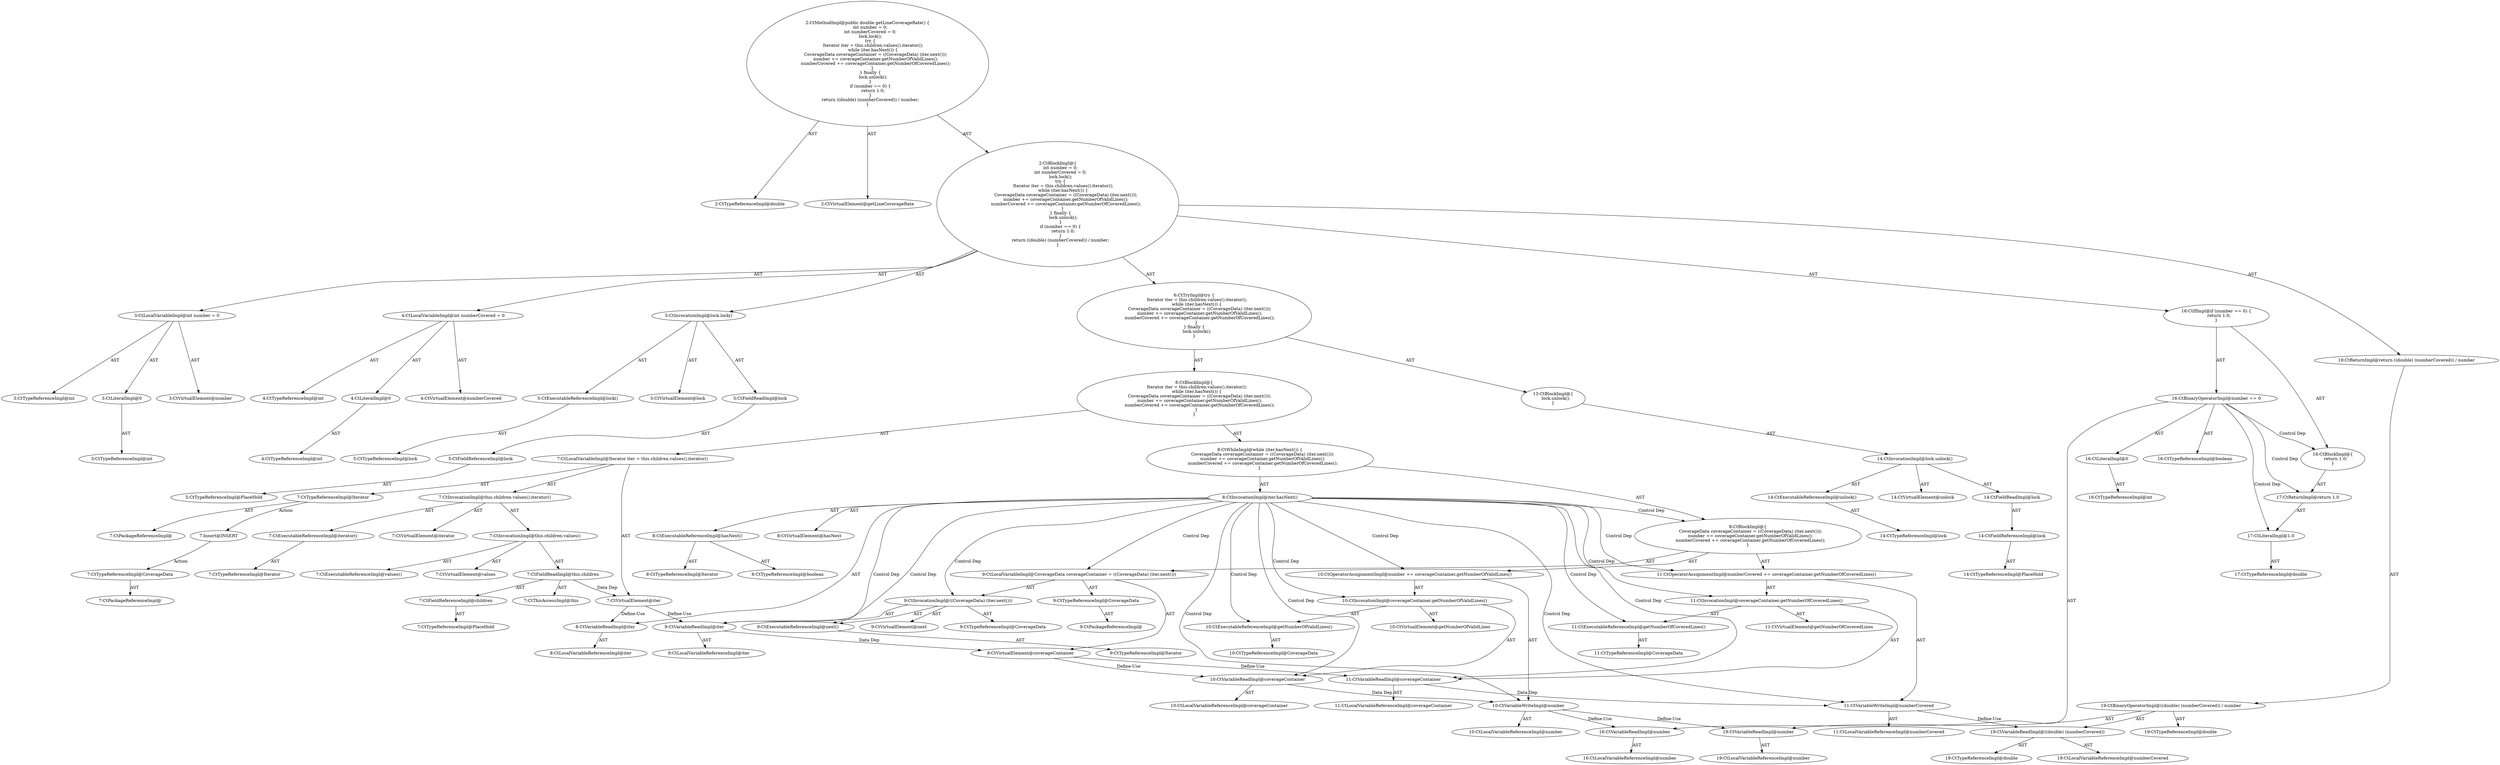 digraph "getLineCoverageRate#?" {
0 [label="2:CtTypeReferenceImpl@double" shape=ellipse]
1 [label="2:CtVirtualElement@getLineCoverageRate" shape=ellipse]
2 [label="3:CtTypeReferenceImpl@int" shape=ellipse]
3 [label="3:CtLiteralImpl@0" shape=ellipse]
4 [label="3:CtTypeReferenceImpl@int" shape=ellipse]
5 [label="3:CtVirtualElement@number" shape=ellipse]
6 [label="3:CtLocalVariableImpl@int number = 0" shape=ellipse]
7 [label="4:CtTypeReferenceImpl@int" shape=ellipse]
8 [label="4:CtLiteralImpl@0" shape=ellipse]
9 [label="4:CtTypeReferenceImpl@int" shape=ellipse]
10 [label="4:CtVirtualElement@numberCovered" shape=ellipse]
11 [label="4:CtLocalVariableImpl@int numberCovered = 0" shape=ellipse]
12 [label="5:CtExecutableReferenceImpl@lock()" shape=ellipse]
13 [label="5:CtTypeReferenceImpl@lock" shape=ellipse]
14 [label="5:CtVirtualElement@lock" shape=ellipse]
15 [label="5:CtFieldReferenceImpl@lock" shape=ellipse]
16 [label="5:CtTypeReferenceImpl@PlaceHold" shape=ellipse]
17 [label="5:CtFieldReadImpl@lock" shape=ellipse]
18 [label="5:CtInvocationImpl@lock.lock()" shape=ellipse]
19 [label="7:CtTypeReferenceImpl@Iterator" shape=ellipse]
20 [label="7:CtPackageReferenceImpl@" shape=ellipse]
21 [label="7:CtExecutableReferenceImpl@iterator()" shape=ellipse]
22 [label="7:CtTypeReferenceImpl@Iterator" shape=ellipse]
23 [label="7:CtVirtualElement@iterator" shape=ellipse]
24 [label="7:CtExecutableReferenceImpl@values()" shape=ellipse]
25 [label="7:CtVirtualElement@values" shape=ellipse]
26 [label="7:CtFieldReferenceImpl@children" shape=ellipse]
27 [label="7:CtTypeReferenceImpl@PlaceHold" shape=ellipse]
28 [label="7:CtFieldReadImpl@this.children" shape=ellipse]
29 [label="7:CtThisAccessImpl@this" shape=ellipse]
30 [label="7:CtInvocationImpl@this.children.values()" shape=ellipse]
31 [label="7:CtInvocationImpl@this.children.values().iterator()" shape=ellipse]
32 [label="7:CtVirtualElement@iter" shape=ellipse]
33 [label="7:CtLocalVariableImpl@Iterator iter = this.children.values().iterator()" shape=ellipse]
34 [label="8:CtExecutableReferenceImpl@hasNext()" shape=ellipse]
35 [label="8:CtTypeReferenceImpl@Iterator" shape=ellipse]
36 [label="8:CtTypeReferenceImpl@boolean" shape=ellipse]
37 [label="8:CtVirtualElement@hasNext" shape=ellipse]
38 [label="8:CtVariableReadImpl@iter" shape=ellipse]
39 [label="8:CtLocalVariableReferenceImpl@iter" shape=ellipse]
40 [label="8:CtInvocationImpl@iter.hasNext()" shape=ellipse]
41 [label="9:CtTypeReferenceImpl@CoverageData" shape=ellipse]
42 [label="9:CtPackageReferenceImpl@" shape=ellipse]
43 [label="9:CtExecutableReferenceImpl@next()" shape=ellipse]
44 [label="9:CtTypeReferenceImpl@Iterator" shape=ellipse]
45 [label="9:CtVirtualElement@next" shape=ellipse]
46 [label="9:CtVariableReadImpl@iter" shape=ellipse]
47 [label="9:CtLocalVariableReferenceImpl@iter" shape=ellipse]
48 [label="9:CtInvocationImpl@((CoverageData) (iter.next()))" shape=ellipse]
49 [label="9:CtTypeReferenceImpl@CoverageData" shape=ellipse]
50 [label="9:CtVirtualElement@coverageContainer" shape=ellipse]
51 [label="9:CtLocalVariableImpl@CoverageData coverageContainer = ((CoverageData) (iter.next()))" shape=ellipse]
52 [label="10:CtVariableWriteImpl@number" shape=ellipse]
53 [label="10:CtLocalVariableReferenceImpl@number" shape=ellipse]
54 [label="10:CtExecutableReferenceImpl@getNumberOfValidLines()" shape=ellipse]
55 [label="10:CtTypeReferenceImpl@CoverageData" shape=ellipse]
56 [label="10:CtVirtualElement@getNumberOfValidLines" shape=ellipse]
57 [label="10:CtVariableReadImpl@coverageContainer" shape=ellipse]
58 [label="10:CtLocalVariableReferenceImpl@coverageContainer" shape=ellipse]
59 [label="10:CtInvocationImpl@coverageContainer.getNumberOfValidLines()" shape=ellipse]
60 [label="10:CtOperatorAssignmentImpl@number += coverageContainer.getNumberOfValidLines()" shape=ellipse]
61 [label="11:CtVariableWriteImpl@numberCovered" shape=ellipse]
62 [label="11:CtLocalVariableReferenceImpl@numberCovered" shape=ellipse]
63 [label="11:CtExecutableReferenceImpl@getNumberOfCoveredLines()" shape=ellipse]
64 [label="11:CtTypeReferenceImpl@CoverageData" shape=ellipse]
65 [label="11:CtVirtualElement@getNumberOfCoveredLines" shape=ellipse]
66 [label="11:CtVariableReadImpl@coverageContainer" shape=ellipse]
67 [label="11:CtLocalVariableReferenceImpl@coverageContainer" shape=ellipse]
68 [label="11:CtInvocationImpl@coverageContainer.getNumberOfCoveredLines()" shape=ellipse]
69 [label="11:CtOperatorAssignmentImpl@numberCovered += coverageContainer.getNumberOfCoveredLines()" shape=ellipse]
70 [label="8:CtBlockImpl@\{
    CoverageData coverageContainer = ((CoverageData) (iter.next()));
    number += coverageContainer.getNumberOfValidLines();
    numberCovered += coverageContainer.getNumberOfCoveredLines();
\}" shape=ellipse]
71 [label="8:CtWhileImpl@while (iter.hasNext()) \{
    CoverageData coverageContainer = ((CoverageData) (iter.next()));
    number += coverageContainer.getNumberOfValidLines();
    numberCovered += coverageContainer.getNumberOfCoveredLines();
\} " shape=ellipse]
72 [label="6:CtBlockImpl@\{
    Iterator iter = this.children.values().iterator();
    while (iter.hasNext()) \{
        CoverageData coverageContainer = ((CoverageData) (iter.next()));
        number += coverageContainer.getNumberOfValidLines();
        numberCovered += coverageContainer.getNumberOfCoveredLines();
    \} 
\}" shape=ellipse]
73 [label="14:CtExecutableReferenceImpl@unlock()" shape=ellipse]
74 [label="14:CtTypeReferenceImpl@lock" shape=ellipse]
75 [label="14:CtVirtualElement@unlock" shape=ellipse]
76 [label="14:CtFieldReferenceImpl@lock" shape=ellipse]
77 [label="14:CtTypeReferenceImpl@PlaceHold" shape=ellipse]
78 [label="14:CtFieldReadImpl@lock" shape=ellipse]
79 [label="14:CtInvocationImpl@lock.unlock()" shape=ellipse]
80 [label="13:CtBlockImpl@\{
    lock.unlock();
\}" shape=ellipse]
81 [label="6:CtTryImpl@try \{
    Iterator iter = this.children.values().iterator();
    while (iter.hasNext()) \{
        CoverageData coverageContainer = ((CoverageData) (iter.next()));
        number += coverageContainer.getNumberOfValidLines();
        numberCovered += coverageContainer.getNumberOfCoveredLines();
    \} 
\} finally \{
    lock.unlock();
\}" shape=ellipse]
82 [label="16:CtVariableReadImpl@number" shape=ellipse]
83 [label="16:CtLocalVariableReferenceImpl@number" shape=ellipse]
84 [label="16:CtLiteralImpl@0" shape=ellipse]
85 [label="16:CtTypeReferenceImpl@int" shape=ellipse]
86 [label="16:CtBinaryOperatorImpl@number == 0" shape=ellipse]
87 [label="16:CtTypeReferenceImpl@boolean" shape=ellipse]
88 [label="17:CtLiteralImpl@1.0" shape=ellipse]
89 [label="17:CtTypeReferenceImpl@double" shape=ellipse]
90 [label="17:CtReturnImpl@return 1.0" shape=ellipse]
91 [label="16:CtBlockImpl@\{
    return 1.0;
\}" shape=ellipse]
92 [label="16:CtIfImpl@if (number == 0) \{
    return 1.0;
\}" shape=ellipse]
93 [label="19:CtVariableReadImpl@((double) (numberCovered))" shape=ellipse]
94 [label="19:CtTypeReferenceImpl@double" shape=ellipse]
95 [label="19:CtLocalVariableReferenceImpl@numberCovered" shape=ellipse]
96 [label="19:CtVariableReadImpl@number" shape=ellipse]
97 [label="19:CtLocalVariableReferenceImpl@number" shape=ellipse]
98 [label="19:CtBinaryOperatorImpl@((double) (numberCovered)) / number" shape=ellipse]
99 [label="19:CtTypeReferenceImpl@double" shape=ellipse]
100 [label="19:CtReturnImpl@return ((double) (numberCovered)) / number" shape=ellipse]
101 [label="2:CtBlockImpl@\{
    int number = 0;
    int numberCovered = 0;
    lock.lock();
    try \{
        Iterator iter = this.children.values().iterator();
        while (iter.hasNext()) \{
            CoverageData coverageContainer = ((CoverageData) (iter.next()));
            number += coverageContainer.getNumberOfValidLines();
            numberCovered += coverageContainer.getNumberOfCoveredLines();
        \} 
    \} finally \{
        lock.unlock();
    \}
    if (number == 0) \{
        return 1.0;
    \}
    return ((double) (numberCovered)) / number;
\}" shape=ellipse]
102 [label="2:CtMethodImpl@public double getLineCoverageRate() \{
    int number = 0;
    int numberCovered = 0;
    lock.lock();
    try \{
        Iterator iter = this.children.values().iterator();
        while (iter.hasNext()) \{
            CoverageData coverageContainer = ((CoverageData) (iter.next()));
            number += coverageContainer.getNumberOfValidLines();
            numberCovered += coverageContainer.getNumberOfCoveredLines();
        \} 
    \} finally \{
        lock.unlock();
    \}
    if (number == 0) \{
        return 1.0;
    \}
    return ((double) (numberCovered)) / number;
\}" shape=ellipse]
103 [label="7:Insert@INSERT" shape=ellipse]
104 [label="7:CtPackageReferenceImpl@" shape=ellipse]
105 [label="7:CtTypeReferenceImpl@CoverageData" shape=ellipse]
3 -> 4 [label="AST"];
6 -> 5 [label="AST"];
6 -> 2 [label="AST"];
6 -> 3 [label="AST"];
8 -> 9 [label="AST"];
11 -> 10 [label="AST"];
11 -> 7 [label="AST"];
11 -> 8 [label="AST"];
12 -> 13 [label="AST"];
15 -> 16 [label="AST"];
17 -> 15 [label="AST"];
18 -> 14 [label="AST"];
18 -> 17 [label="AST"];
18 -> 12 [label="AST"];
19 -> 20 [label="AST"];
19 -> 103 [label="Action"];
21 -> 22 [label="AST"];
26 -> 27 [label="AST"];
28 -> 29 [label="AST"];
28 -> 26 [label="AST"];
28 -> 32 [label="Data Dep"];
30 -> 25 [label="AST"];
30 -> 28 [label="AST"];
30 -> 24 [label="AST"];
31 -> 23 [label="AST"];
31 -> 30 [label="AST"];
31 -> 21 [label="AST"];
32 -> 38 [label="Define-Use"];
32 -> 46 [label="Define-Use"];
33 -> 32 [label="AST"];
33 -> 19 [label="AST"];
33 -> 31 [label="AST"];
34 -> 35 [label="AST"];
34 -> 36 [label="AST"];
38 -> 39 [label="AST"];
40 -> 37 [label="AST"];
40 -> 38 [label="AST"];
40 -> 34 [label="AST"];
40 -> 70 [label="Control Dep"];
40 -> 51 [label="Control Dep"];
40 -> 48 [label="Control Dep"];
40 -> 43 [label="Control Dep"];
40 -> 46 [label="Control Dep"];
40 -> 60 [label="Control Dep"];
40 -> 52 [label="Control Dep"];
40 -> 59 [label="Control Dep"];
40 -> 54 [label="Control Dep"];
40 -> 57 [label="Control Dep"];
40 -> 69 [label="Control Dep"];
40 -> 61 [label="Control Dep"];
40 -> 68 [label="Control Dep"];
40 -> 63 [label="Control Dep"];
40 -> 66 [label="Control Dep"];
41 -> 42 [label="AST"];
43 -> 44 [label="AST"];
46 -> 47 [label="AST"];
46 -> 50 [label="Data Dep"];
48 -> 45 [label="AST"];
48 -> 49 [label="AST"];
48 -> 46 [label="AST"];
48 -> 43 [label="AST"];
50 -> 57 [label="Define-Use"];
50 -> 66 [label="Define-Use"];
51 -> 50 [label="AST"];
51 -> 41 [label="AST"];
51 -> 48 [label="AST"];
52 -> 53 [label="AST"];
52 -> 82 [label="Define-Use"];
52 -> 96 [label="Define-Use"];
54 -> 55 [label="AST"];
57 -> 58 [label="AST"];
57 -> 52 [label="Data Dep"];
59 -> 56 [label="AST"];
59 -> 57 [label="AST"];
59 -> 54 [label="AST"];
60 -> 52 [label="AST"];
60 -> 59 [label="AST"];
61 -> 62 [label="AST"];
61 -> 93 [label="Define-Use"];
63 -> 64 [label="AST"];
66 -> 67 [label="AST"];
66 -> 61 [label="Data Dep"];
68 -> 65 [label="AST"];
68 -> 66 [label="AST"];
68 -> 63 [label="AST"];
69 -> 61 [label="AST"];
69 -> 68 [label="AST"];
70 -> 51 [label="AST"];
70 -> 60 [label="AST"];
70 -> 69 [label="AST"];
71 -> 40 [label="AST"];
71 -> 70 [label="AST"];
72 -> 33 [label="AST"];
72 -> 71 [label="AST"];
73 -> 74 [label="AST"];
76 -> 77 [label="AST"];
78 -> 76 [label="AST"];
79 -> 75 [label="AST"];
79 -> 78 [label="AST"];
79 -> 73 [label="AST"];
80 -> 79 [label="AST"];
81 -> 72 [label="AST"];
81 -> 80 [label="AST"];
82 -> 83 [label="AST"];
84 -> 85 [label="AST"];
86 -> 87 [label="AST"];
86 -> 82 [label="AST"];
86 -> 84 [label="AST"];
86 -> 91 [label="Control Dep"];
86 -> 90 [label="Control Dep"];
86 -> 88 [label="Control Dep"];
88 -> 89 [label="AST"];
90 -> 88 [label="AST"];
91 -> 90 [label="AST"];
92 -> 86 [label="AST"];
92 -> 91 [label="AST"];
93 -> 94 [label="AST"];
93 -> 95 [label="AST"];
96 -> 97 [label="AST"];
98 -> 99 [label="AST"];
98 -> 93 [label="AST"];
98 -> 96 [label="AST"];
100 -> 98 [label="AST"];
101 -> 6 [label="AST"];
101 -> 11 [label="AST"];
101 -> 18 [label="AST"];
101 -> 81 [label="AST"];
101 -> 92 [label="AST"];
101 -> 100 [label="AST"];
102 -> 1 [label="AST"];
102 -> 0 [label="AST"];
102 -> 101 [label="AST"];
103 -> 105 [label="Action"];
105 -> 104 [label="AST"];
}